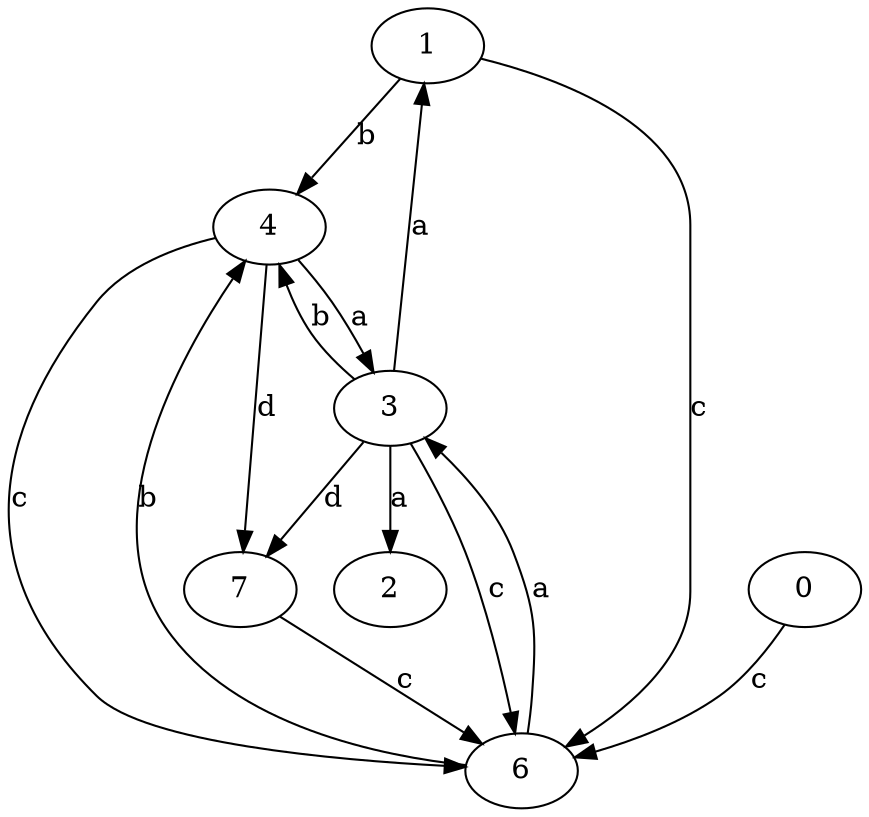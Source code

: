 strict digraph  {
1;
0;
2;
3;
4;
6;
7;
1 -> 4  [label=b];
1 -> 6  [label=c];
0 -> 6  [label=c];
3 -> 1  [label=a];
3 -> 2  [label=a];
3 -> 4  [label=b];
3 -> 6  [label=c];
3 -> 7  [label=d];
4 -> 3  [label=a];
4 -> 6  [label=c];
4 -> 7  [label=d];
6 -> 3  [label=a];
6 -> 4  [label=b];
7 -> 6  [label=c];
}
